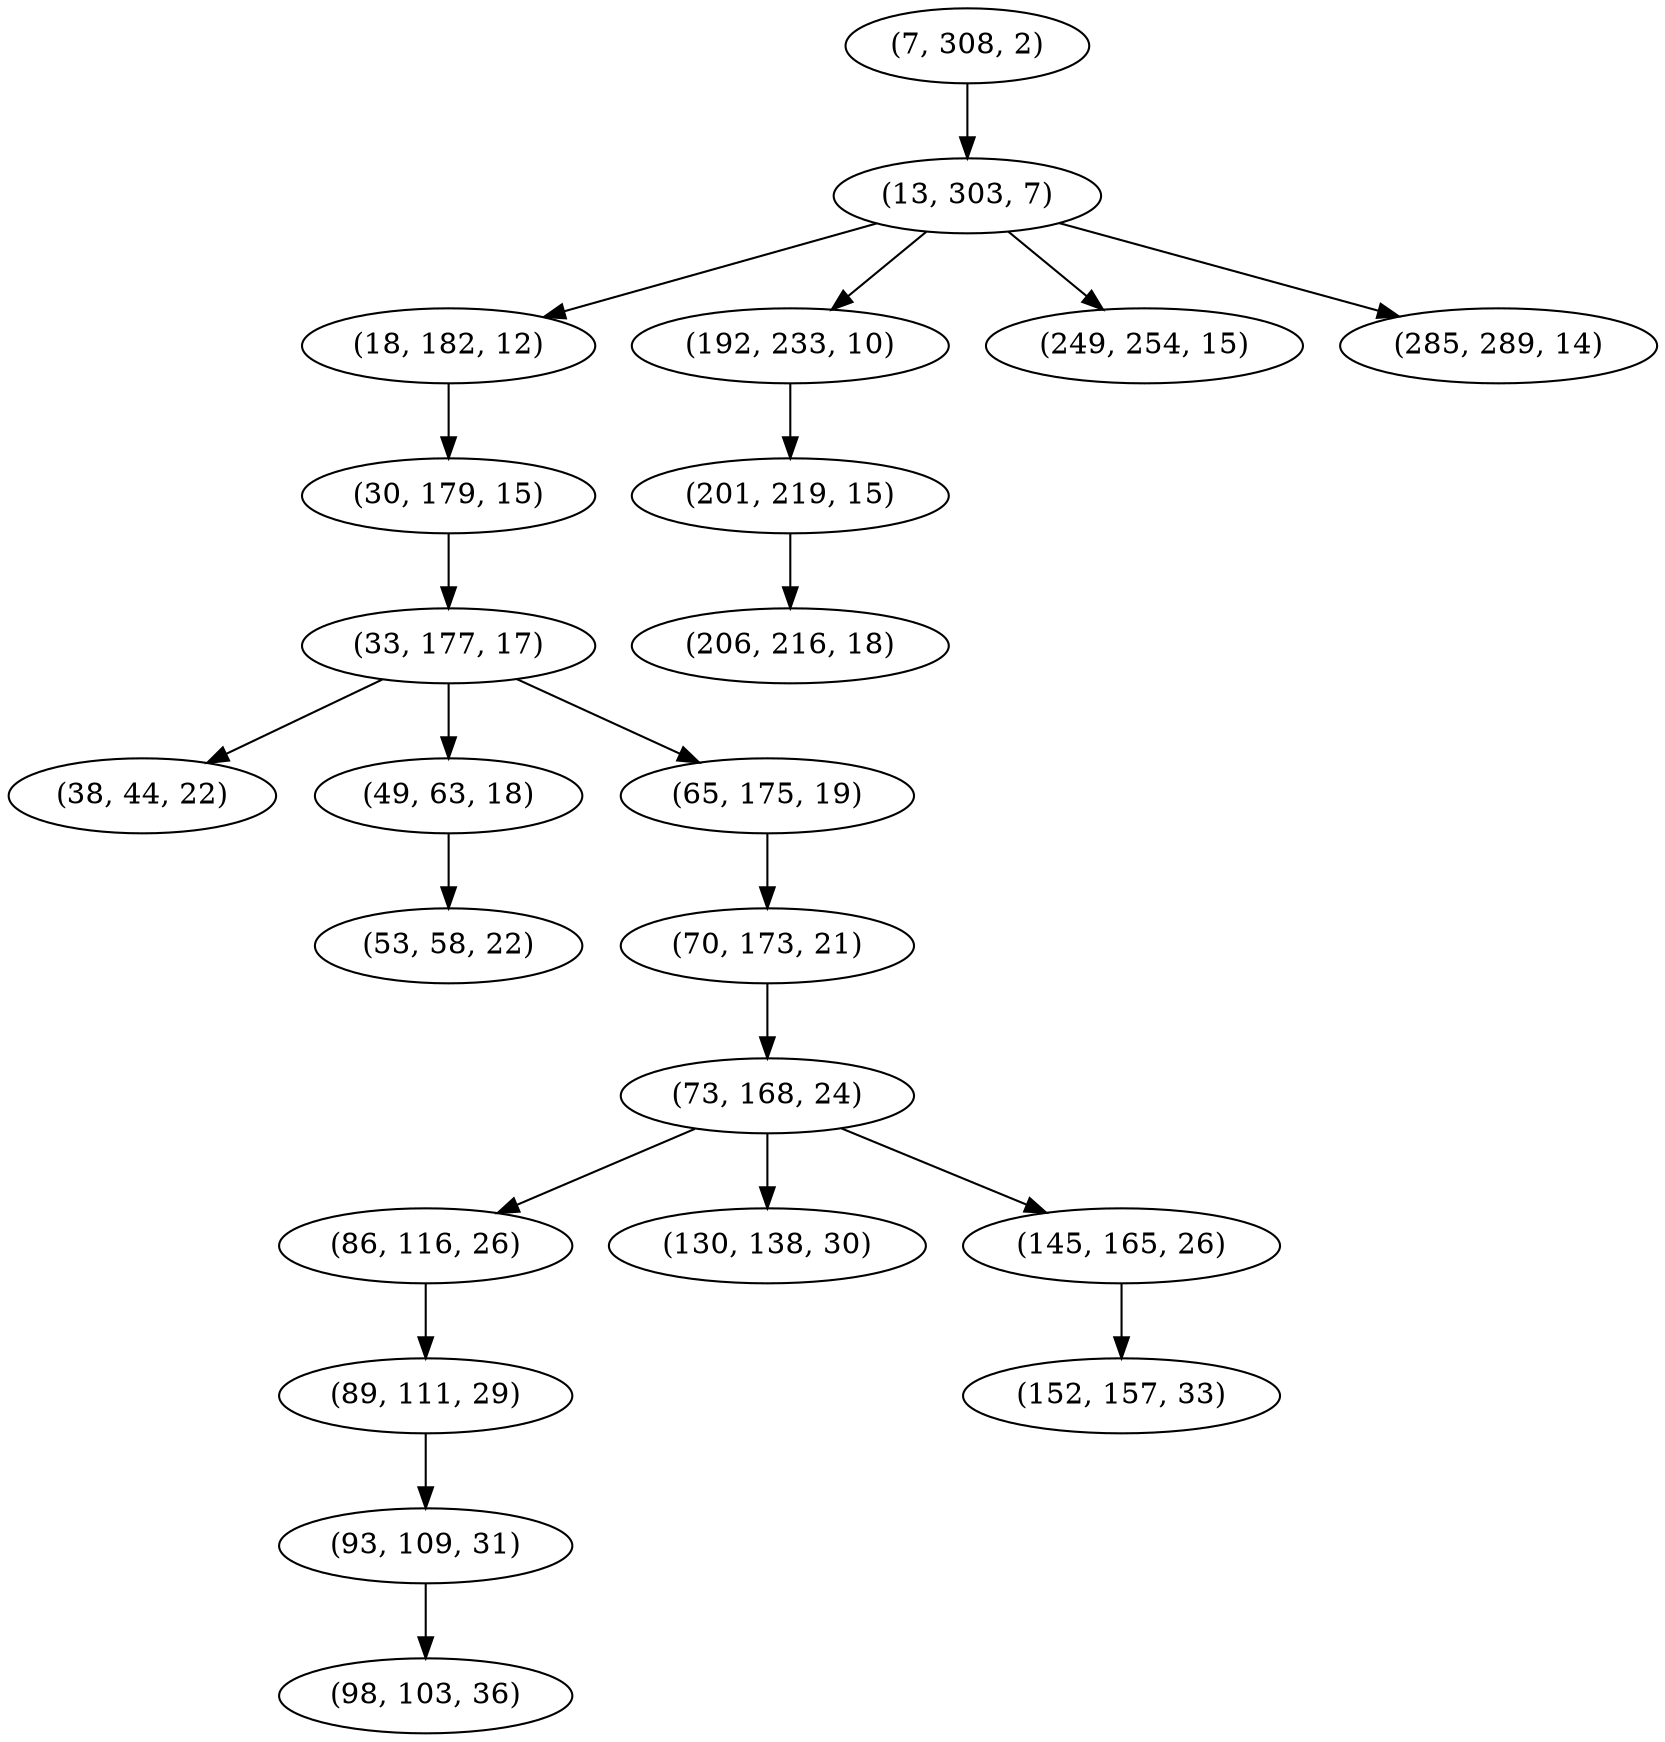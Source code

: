 digraph tree {
    "(7, 308, 2)";
    "(13, 303, 7)";
    "(18, 182, 12)";
    "(30, 179, 15)";
    "(33, 177, 17)";
    "(38, 44, 22)";
    "(49, 63, 18)";
    "(53, 58, 22)";
    "(65, 175, 19)";
    "(70, 173, 21)";
    "(73, 168, 24)";
    "(86, 116, 26)";
    "(89, 111, 29)";
    "(93, 109, 31)";
    "(98, 103, 36)";
    "(130, 138, 30)";
    "(145, 165, 26)";
    "(152, 157, 33)";
    "(192, 233, 10)";
    "(201, 219, 15)";
    "(206, 216, 18)";
    "(249, 254, 15)";
    "(285, 289, 14)";
    "(7, 308, 2)" -> "(13, 303, 7)";
    "(13, 303, 7)" -> "(18, 182, 12)";
    "(13, 303, 7)" -> "(192, 233, 10)";
    "(13, 303, 7)" -> "(249, 254, 15)";
    "(13, 303, 7)" -> "(285, 289, 14)";
    "(18, 182, 12)" -> "(30, 179, 15)";
    "(30, 179, 15)" -> "(33, 177, 17)";
    "(33, 177, 17)" -> "(38, 44, 22)";
    "(33, 177, 17)" -> "(49, 63, 18)";
    "(33, 177, 17)" -> "(65, 175, 19)";
    "(49, 63, 18)" -> "(53, 58, 22)";
    "(65, 175, 19)" -> "(70, 173, 21)";
    "(70, 173, 21)" -> "(73, 168, 24)";
    "(73, 168, 24)" -> "(86, 116, 26)";
    "(73, 168, 24)" -> "(130, 138, 30)";
    "(73, 168, 24)" -> "(145, 165, 26)";
    "(86, 116, 26)" -> "(89, 111, 29)";
    "(89, 111, 29)" -> "(93, 109, 31)";
    "(93, 109, 31)" -> "(98, 103, 36)";
    "(145, 165, 26)" -> "(152, 157, 33)";
    "(192, 233, 10)" -> "(201, 219, 15)";
    "(201, 219, 15)" -> "(206, 216, 18)";
}
